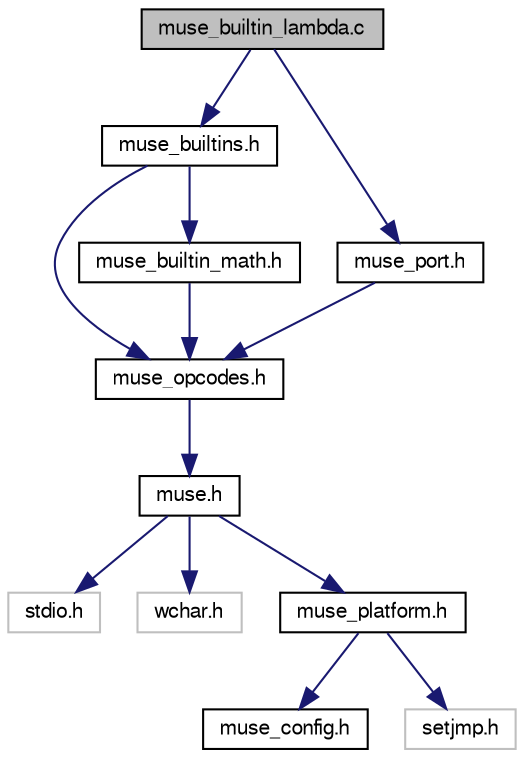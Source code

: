 digraph "muse_builtin_lambda.c"
{
  edge [fontname="FreeSans",fontsize="10",labelfontname="FreeSans",labelfontsize="10"];
  node [fontname="FreeSans",fontsize="10",shape=record];
  Node1 [label="muse_builtin_lambda.c",height=0.2,width=0.4,color="black", fillcolor="grey75", style="filled" fontcolor="black"];
  Node1 -> Node2 [color="midnightblue",fontsize="10",style="solid",fontname="FreeSans"];
  Node2 [label="muse_builtins.h",height=0.2,width=0.4,color="black", fillcolor="white", style="filled",URL="$muse__builtins_8h.html"];
  Node2 -> Node3 [color="midnightblue",fontsize="10",style="solid",fontname="FreeSans"];
  Node3 [label="muse_opcodes.h",height=0.2,width=0.4,color="black", fillcolor="white", style="filled",URL="$muse__opcodes_8h.html"];
  Node3 -> Node4 [color="midnightblue",fontsize="10",style="solid",fontname="FreeSans"];
  Node4 [label="muse.h",height=0.2,width=0.4,color="black", fillcolor="white", style="filled",URL="$muse_8h.html"];
  Node4 -> Node5 [color="midnightblue",fontsize="10",style="solid",fontname="FreeSans"];
  Node5 [label="stdio.h",height=0.2,width=0.4,color="grey75", fillcolor="white", style="filled"];
  Node4 -> Node6 [color="midnightblue",fontsize="10",style="solid",fontname="FreeSans"];
  Node6 [label="wchar.h",height=0.2,width=0.4,color="grey75", fillcolor="white", style="filled"];
  Node4 -> Node7 [color="midnightblue",fontsize="10",style="solid",fontname="FreeSans"];
  Node7 [label="muse_platform.h",height=0.2,width=0.4,color="black", fillcolor="white", style="filled",URL="$muse__platform_8h.html"];
  Node7 -> Node8 [color="midnightblue",fontsize="10",style="solid",fontname="FreeSans"];
  Node8 [label="muse_config.h",height=0.2,width=0.4,color="black", fillcolor="white", style="filled",URL="$muse__config_8h.html"];
  Node7 -> Node9 [color="midnightblue",fontsize="10",style="solid",fontname="FreeSans"];
  Node9 [label="setjmp.h",height=0.2,width=0.4,color="grey75", fillcolor="white", style="filled"];
  Node2 -> Node10 [color="midnightblue",fontsize="10",style="solid",fontname="FreeSans"];
  Node10 [label="muse_builtin_math.h",height=0.2,width=0.4,color="black", fillcolor="white", style="filled",URL="$muse__builtin__math_8h.html"];
  Node10 -> Node3 [color="midnightblue",fontsize="10",style="solid",fontname="FreeSans"];
  Node1 -> Node11 [color="midnightblue",fontsize="10",style="solid",fontname="FreeSans"];
  Node11 [label="muse_port.h",height=0.2,width=0.4,color="black", fillcolor="white", style="filled",URL="$muse__port_8h.html"];
  Node11 -> Node3 [color="midnightblue",fontsize="10",style="solid",fontname="FreeSans"];
}
